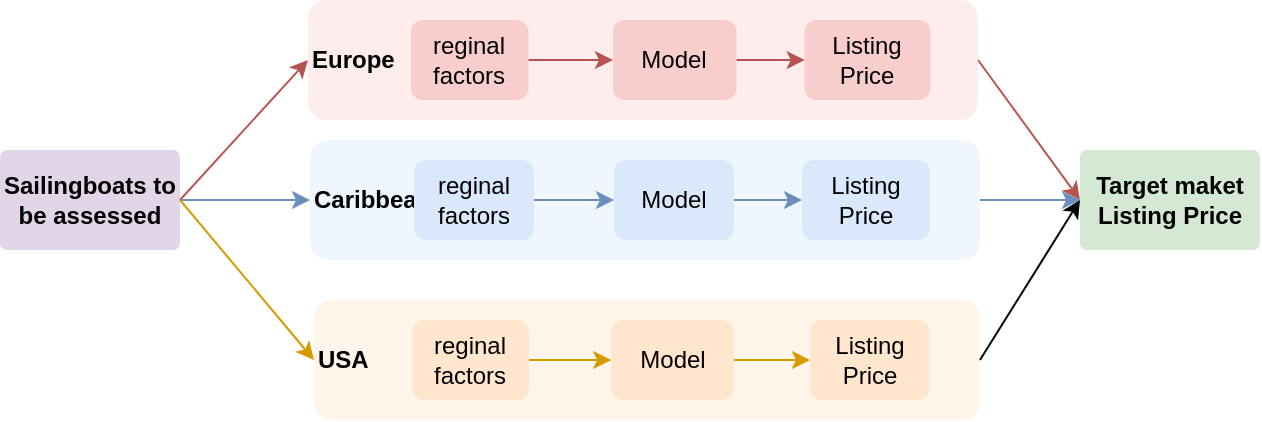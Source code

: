 <mxfile version="21.0.8" type="github">
  <diagram name="第 1 页" id="S1QftpWEGq1zg3Fq66IN">
    <mxGraphModel dx="862" dy="423" grid="1" gridSize="10" guides="1" tooltips="1" connect="1" arrows="1" fold="1" page="1" pageScale="1" pageWidth="827" pageHeight="1169" math="0" shadow="0">
      <root>
        <mxCell id="0" />
        <mxCell id="1" parent="0" />
        <mxCell id="Emok9PFtpWs19b4eqsXd-29" value="&lt;b&gt;Caribbean&lt;/b&gt;" style="rounded=1;whiteSpace=wrap;html=1;fillColor=#dae8fc;align=left;strokeColor=none;opacity=40;" vertex="1" parent="1">
          <mxGeometry x="175" y="160" width="335" height="60" as="geometry" />
        </mxCell>
        <mxCell id="Emok9PFtpWs19b4eqsXd-1" value="&lt;b&gt;Sailingboats to be assessed&lt;/b&gt;" style="rounded=1;whiteSpace=wrap;html=1;fillColor=#e1d5e7;strokeColor=none;arcSize=7;" vertex="1" parent="1">
          <mxGeometry x="20" y="165" width="90" height="50" as="geometry" />
        </mxCell>
        <mxCell id="Emok9PFtpWs19b4eqsXd-5" value="&lt;b&gt;Target maket Listing Price&lt;/b&gt;" style="rounded=1;whiteSpace=wrap;html=1;fillColor=#d5e8d4;strokeColor=none;arcSize=7;" vertex="1" parent="1">
          <mxGeometry x="560" y="165" width="90" height="50" as="geometry" />
        </mxCell>
        <mxCell id="Emok9PFtpWs19b4eqsXd-6" value="" style="endArrow=classic;html=1;rounded=0;exitX=1;exitY=0.5;exitDx=0;exitDy=0;entryX=0;entryY=0.5;entryDx=0;entryDy=0;fillColor=#f8cecc;strokeColor=#b85450;" edge="1" parent="1" source="Emok9PFtpWs19b4eqsXd-1" target="Emok9PFtpWs19b4eqsXd-28">
          <mxGeometry width="50" height="50" relative="1" as="geometry">
            <mxPoint x="380" y="290" as="sourcePoint" />
            <mxPoint x="430" y="240" as="targetPoint" />
          </mxGeometry>
        </mxCell>
        <mxCell id="Emok9PFtpWs19b4eqsXd-9" value="" style="endArrow=classic;html=1;rounded=0;exitX=1;exitY=0.5;exitDx=0;exitDy=0;entryX=0;entryY=0.5;entryDx=0;entryDy=0;fillColor=#f8cecc;strokeColor=#b85450;" edge="1" parent="1" source="Emok9PFtpWs19b4eqsXd-28" target="Emok9PFtpWs19b4eqsXd-5">
          <mxGeometry width="50" height="50" relative="1" as="geometry">
            <mxPoint x="380" y="290" as="sourcePoint" />
            <mxPoint x="430" y="240" as="targetPoint" />
          </mxGeometry>
        </mxCell>
        <mxCell id="Emok9PFtpWs19b4eqsXd-13" value="Listing Price" style="rounded=1;whiteSpace=wrap;html=1;fillColor=#dae8fc;strokeColor=none;" vertex="1" parent="1">
          <mxGeometry x="421" y="170" width="64" height="40" as="geometry" />
        </mxCell>
        <mxCell id="Emok9PFtpWs19b4eqsXd-15" value="reginal factors" style="rounded=1;whiteSpace=wrap;html=1;fillColor=#dae8fc;strokeColor=none;" vertex="1" parent="1">
          <mxGeometry x="227" y="170" width="60" height="40" as="geometry" />
        </mxCell>
        <mxCell id="Emok9PFtpWs19b4eqsXd-18" value="Model" style="rounded=1;whiteSpace=wrap;html=1;fillColor=#dae8fc;strokeColor=none;" vertex="1" parent="1">
          <mxGeometry x="327" y="170" width="60" height="40" as="geometry" />
        </mxCell>
        <mxCell id="Emok9PFtpWs19b4eqsXd-19" value="" style="endArrow=classic;html=1;rounded=0;fillColor=#dae8fc;strokeColor=#6c8ebf;exitX=1;exitY=0.5;exitDx=0;exitDy=0;entryX=0;entryY=0.5;entryDx=0;entryDy=0;" edge="1" parent="1" source="Emok9PFtpWs19b4eqsXd-1" target="Emok9PFtpWs19b4eqsXd-29">
          <mxGeometry width="50" height="50" relative="1" as="geometry">
            <mxPoint x="180" y="190" as="sourcePoint" />
            <mxPoint x="180" y="190" as="targetPoint" />
          </mxGeometry>
        </mxCell>
        <mxCell id="Emok9PFtpWs19b4eqsXd-24" value="" style="endArrow=classic;html=1;rounded=0;exitX=1;exitY=0.5;exitDx=0;exitDy=0;fillColor=#dae8fc;strokeColor=#6c8ebf;" edge="1" parent="1" source="Emok9PFtpWs19b4eqsXd-15" target="Emok9PFtpWs19b4eqsXd-18">
          <mxGeometry width="50" height="50" relative="1" as="geometry">
            <mxPoint x="380" y="220" as="sourcePoint" />
            <mxPoint x="430" y="170" as="targetPoint" />
          </mxGeometry>
        </mxCell>
        <mxCell id="Emok9PFtpWs19b4eqsXd-25" value="" style="endArrow=classic;html=1;rounded=0;exitX=1;exitY=0.5;exitDx=0;exitDy=0;entryX=0;entryY=0.5;entryDx=0;entryDy=0;fillColor=#dae8fc;strokeColor=#6c8ebf;" edge="1" parent="1" source="Emok9PFtpWs19b4eqsXd-18" target="Emok9PFtpWs19b4eqsXd-13">
          <mxGeometry width="50" height="50" relative="1" as="geometry">
            <mxPoint x="380" y="220" as="sourcePoint" />
            <mxPoint x="430" y="170" as="targetPoint" />
          </mxGeometry>
        </mxCell>
        <mxCell id="Emok9PFtpWs19b4eqsXd-26" value="" style="endArrow=classic;html=1;rounded=0;entryX=0;entryY=0.5;entryDx=0;entryDy=0;fillColor=#dae8fc;strokeColor=#6c8ebf;exitX=1;exitY=0.5;exitDx=0;exitDy=0;" edge="1" parent="1" source="Emok9PFtpWs19b4eqsXd-29" target="Emok9PFtpWs19b4eqsXd-5">
          <mxGeometry width="50" height="50" relative="1" as="geometry">
            <mxPoint x="510" y="190" as="sourcePoint" />
            <mxPoint x="430" y="170" as="targetPoint" />
          </mxGeometry>
        </mxCell>
        <mxCell id="Emok9PFtpWs19b4eqsXd-30" value="" style="group" vertex="1" connectable="0" parent="1">
          <mxGeometry x="176" y="90" width="335" height="60" as="geometry" />
        </mxCell>
        <mxCell id="Emok9PFtpWs19b4eqsXd-28" value="&lt;b&gt;Europe&lt;/b&gt;" style="rounded=1;whiteSpace=wrap;html=1;fillColor=#FCD2D0;align=left;strokeColor=none;opacity=40;" vertex="1" parent="Emok9PFtpWs19b4eqsXd-30">
          <mxGeometry x="-2" width="335.0" height="60" as="geometry" />
        </mxCell>
        <mxCell id="Emok9PFtpWs19b4eqsXd-3" value="reginal factors" style="rounded=1;whiteSpace=wrap;html=1;fillColor=#f8cecc;strokeColor=none;" vertex="1" parent="Emok9PFtpWs19b4eqsXd-30">
          <mxGeometry x="49.477" y="10" width="58.754" height="40" as="geometry" />
        </mxCell>
        <mxCell id="Emok9PFtpWs19b4eqsXd-4" value="Listing Price" style="rounded=1;whiteSpace=wrap;html=1;fillColor=#f8cecc;strokeColor=none;" vertex="1" parent="Emok9PFtpWs19b4eqsXd-30">
          <mxGeometry x="246.354" y="10" width="62.877" height="40" as="geometry" />
        </mxCell>
        <mxCell id="Emok9PFtpWs19b4eqsXd-17" value="Model" style="rounded=1;whiteSpace=wrap;html=1;fillColor=#f8cecc;strokeColor=none;" vertex="1" parent="Emok9PFtpWs19b4eqsXd-30">
          <mxGeometry x="150.462" y="10" width="61.846" height="40" as="geometry" />
        </mxCell>
        <mxCell id="Emok9PFtpWs19b4eqsXd-21" value="" style="endArrow=classic;html=1;rounded=0;exitX=1;exitY=0.5;exitDx=0;exitDy=0;strokeColor=#b85450;fillColor=#f8cecc;" edge="1" parent="Emok9PFtpWs19b4eqsXd-30" source="Emok9PFtpWs19b4eqsXd-3" target="Emok9PFtpWs19b4eqsXd-17">
          <mxGeometry width="50" height="50" relative="1" as="geometry">
            <mxPoint x="211.308" y="130" as="sourcePoint" />
            <mxPoint x="262.846" y="80" as="targetPoint" />
          </mxGeometry>
        </mxCell>
        <mxCell id="Emok9PFtpWs19b4eqsXd-22" value="" style="endArrow=classic;html=1;rounded=0;exitX=1;exitY=0.5;exitDx=0;exitDy=0;entryX=0;entryY=0.5;entryDx=0;entryDy=0;fillColor=#f8cecc;strokeColor=#b85450;" edge="1" parent="Emok9PFtpWs19b4eqsXd-30" source="Emok9PFtpWs19b4eqsXd-17" target="Emok9PFtpWs19b4eqsXd-4">
          <mxGeometry width="50" height="50" relative="1" as="geometry">
            <mxPoint x="211.308" y="130" as="sourcePoint" />
            <mxPoint x="262.846" y="80" as="targetPoint" />
          </mxGeometry>
        </mxCell>
        <mxCell id="Emok9PFtpWs19b4eqsXd-38" value="" style="group;fillColor=#fff2cc;strokeColor=none;opacity=0;" vertex="1" connectable="0" parent="1">
          <mxGeometry x="177" y="240" width="333" height="60" as="geometry" />
        </mxCell>
        <mxCell id="Emok9PFtpWs19b4eqsXd-39" value="&lt;b&gt;USA&lt;/b&gt;" style="rounded=1;whiteSpace=wrap;html=1;fillColor=#ffe6cc;align=left;strokeColor=none;opacity=40;" vertex="1" parent="Emok9PFtpWs19b4eqsXd-38">
          <mxGeometry width="333.0" height="60" as="geometry" />
        </mxCell>
        <mxCell id="Emok9PFtpWs19b4eqsXd-40" value="reginal factors" style="rounded=1;whiteSpace=wrap;html=1;fillColor=#ffe6cc;strokeColor=none;" vertex="1" parent="Emok9PFtpWs19b4eqsXd-38">
          <mxGeometry x="49.182" y="10" width="58.403" height="40" as="geometry" />
        </mxCell>
        <mxCell id="Emok9PFtpWs19b4eqsXd-41" value="Listing Price" style="rounded=1;whiteSpace=wrap;html=1;fillColor=#ffe6cc;strokeColor=none;" vertex="1" parent="Emok9PFtpWs19b4eqsXd-38">
          <mxGeometry x="248" y="10" width="60" height="40" as="geometry" />
        </mxCell>
        <mxCell id="Emok9PFtpWs19b4eqsXd-42" value="Model" style="rounded=1;whiteSpace=wrap;html=1;fillColor=#ffe6cc;strokeColor=none;" vertex="1" parent="Emok9PFtpWs19b4eqsXd-38">
          <mxGeometry x="148.569" y="10" width="61.477" height="40" as="geometry" />
        </mxCell>
        <mxCell id="Emok9PFtpWs19b4eqsXd-43" value="" style="endArrow=classic;html=1;rounded=0;exitX=1;exitY=0.5;exitDx=0;exitDy=0;strokeColor=#d79b00;fillColor=#ffe6cc;" edge="1" parent="Emok9PFtpWs19b4eqsXd-38" source="Emok9PFtpWs19b4eqsXd-40" target="Emok9PFtpWs19b4eqsXd-42">
          <mxGeometry width="50" height="50" relative="1" as="geometry">
            <mxPoint x="210.046" y="130" as="sourcePoint" />
            <mxPoint x="261.277" y="80" as="targetPoint" />
          </mxGeometry>
        </mxCell>
        <mxCell id="Emok9PFtpWs19b4eqsXd-44" value="" style="endArrow=classic;html=1;rounded=0;exitX=1;exitY=0.5;exitDx=0;exitDy=0;entryX=0;entryY=0.5;entryDx=0;entryDy=0;fillColor=#ffe6cc;strokeColor=#d79b00;" edge="1" parent="Emok9PFtpWs19b4eqsXd-38" source="Emok9PFtpWs19b4eqsXd-42" target="Emok9PFtpWs19b4eqsXd-41">
          <mxGeometry width="50" height="50" relative="1" as="geometry">
            <mxPoint x="210.046" y="130" as="sourcePoint" />
            <mxPoint x="261.277" y="80" as="targetPoint" />
          </mxGeometry>
        </mxCell>
        <mxCell id="Emok9PFtpWs19b4eqsXd-45" value="" style="endArrow=classic;html=1;rounded=0;exitX=1;exitY=0.5;exitDx=0;exitDy=0;entryX=0;entryY=0.5;entryDx=0;entryDy=0;fillColor=#ffe6cc;strokeColor=#d79b00;" edge="1" parent="1" source="Emok9PFtpWs19b4eqsXd-1" target="Emok9PFtpWs19b4eqsXd-39">
          <mxGeometry width="50" height="50" relative="1" as="geometry">
            <mxPoint x="380" y="210" as="sourcePoint" />
            <mxPoint x="430" y="160" as="targetPoint" />
          </mxGeometry>
        </mxCell>
        <mxCell id="Emok9PFtpWs19b4eqsXd-46" value="" style="endArrow=classic;html=1;rounded=0;exitX=1;exitY=0.5;exitDx=0;exitDy=0;" edge="1" parent="1" source="Emok9PFtpWs19b4eqsXd-39">
          <mxGeometry width="50" height="50" relative="1" as="geometry">
            <mxPoint x="160" y="200" as="sourcePoint" />
            <mxPoint x="560" y="190" as="targetPoint" />
          </mxGeometry>
        </mxCell>
      </root>
    </mxGraphModel>
  </diagram>
</mxfile>
